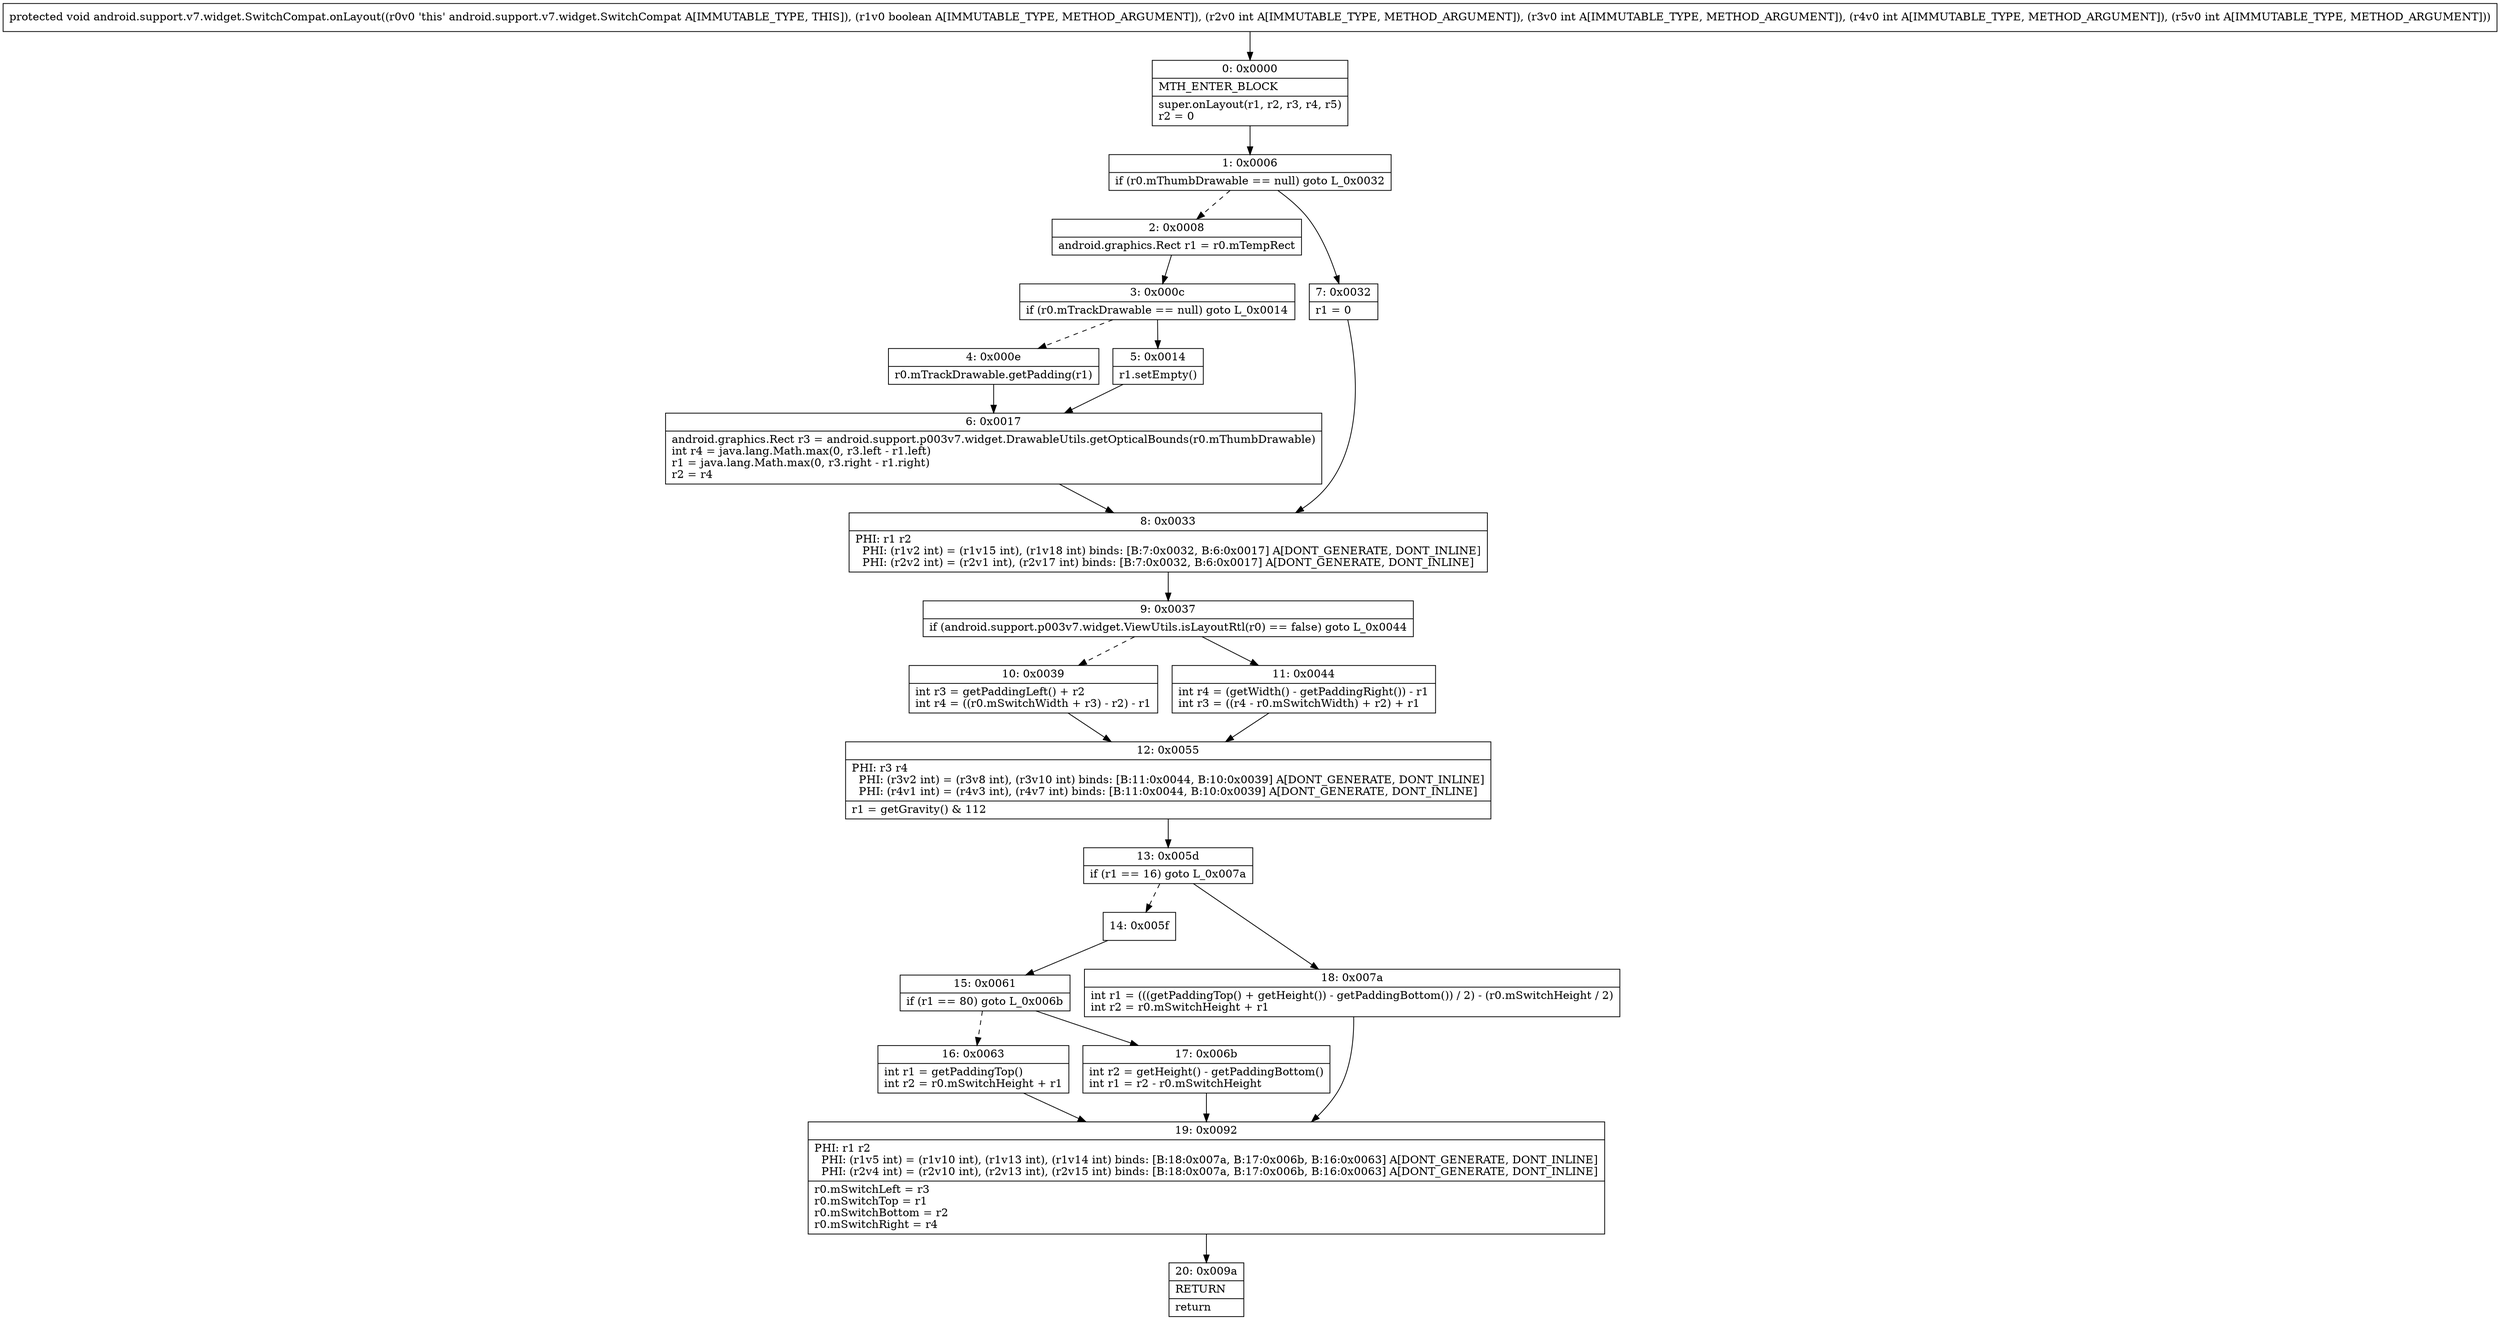 digraph "CFG forandroid.support.v7.widget.SwitchCompat.onLayout(ZIIII)V" {
Node_0 [shape=record,label="{0\:\ 0x0000|MTH_ENTER_BLOCK\l|super.onLayout(r1, r2, r3, r4, r5)\lr2 = 0\l}"];
Node_1 [shape=record,label="{1\:\ 0x0006|if (r0.mThumbDrawable == null) goto L_0x0032\l}"];
Node_2 [shape=record,label="{2\:\ 0x0008|android.graphics.Rect r1 = r0.mTempRect\l}"];
Node_3 [shape=record,label="{3\:\ 0x000c|if (r0.mTrackDrawable == null) goto L_0x0014\l}"];
Node_4 [shape=record,label="{4\:\ 0x000e|r0.mTrackDrawable.getPadding(r1)\l}"];
Node_5 [shape=record,label="{5\:\ 0x0014|r1.setEmpty()\l}"];
Node_6 [shape=record,label="{6\:\ 0x0017|android.graphics.Rect r3 = android.support.p003v7.widget.DrawableUtils.getOpticalBounds(r0.mThumbDrawable)\lint r4 = java.lang.Math.max(0, r3.left \- r1.left)\lr1 = java.lang.Math.max(0, r3.right \- r1.right)\lr2 = r4\l}"];
Node_7 [shape=record,label="{7\:\ 0x0032|r1 = 0\l}"];
Node_8 [shape=record,label="{8\:\ 0x0033|PHI: r1 r2 \l  PHI: (r1v2 int) = (r1v15 int), (r1v18 int) binds: [B:7:0x0032, B:6:0x0017] A[DONT_GENERATE, DONT_INLINE]\l  PHI: (r2v2 int) = (r2v1 int), (r2v17 int) binds: [B:7:0x0032, B:6:0x0017] A[DONT_GENERATE, DONT_INLINE]\l}"];
Node_9 [shape=record,label="{9\:\ 0x0037|if (android.support.p003v7.widget.ViewUtils.isLayoutRtl(r0) == false) goto L_0x0044\l}"];
Node_10 [shape=record,label="{10\:\ 0x0039|int r3 = getPaddingLeft() + r2\lint r4 = ((r0.mSwitchWidth + r3) \- r2) \- r1\l}"];
Node_11 [shape=record,label="{11\:\ 0x0044|int r4 = (getWidth() \- getPaddingRight()) \- r1\lint r3 = ((r4 \- r0.mSwitchWidth) + r2) + r1\l}"];
Node_12 [shape=record,label="{12\:\ 0x0055|PHI: r3 r4 \l  PHI: (r3v2 int) = (r3v8 int), (r3v10 int) binds: [B:11:0x0044, B:10:0x0039] A[DONT_GENERATE, DONT_INLINE]\l  PHI: (r4v1 int) = (r4v3 int), (r4v7 int) binds: [B:11:0x0044, B:10:0x0039] A[DONT_GENERATE, DONT_INLINE]\l|r1 = getGravity() & 112\l}"];
Node_13 [shape=record,label="{13\:\ 0x005d|if (r1 == 16) goto L_0x007a\l}"];
Node_14 [shape=record,label="{14\:\ 0x005f}"];
Node_15 [shape=record,label="{15\:\ 0x0061|if (r1 == 80) goto L_0x006b\l}"];
Node_16 [shape=record,label="{16\:\ 0x0063|int r1 = getPaddingTop()\lint r2 = r0.mSwitchHeight + r1\l}"];
Node_17 [shape=record,label="{17\:\ 0x006b|int r2 = getHeight() \- getPaddingBottom()\lint r1 = r2 \- r0.mSwitchHeight\l}"];
Node_18 [shape=record,label="{18\:\ 0x007a|int r1 = (((getPaddingTop() + getHeight()) \- getPaddingBottom()) \/ 2) \- (r0.mSwitchHeight \/ 2)\lint r2 = r0.mSwitchHeight + r1\l}"];
Node_19 [shape=record,label="{19\:\ 0x0092|PHI: r1 r2 \l  PHI: (r1v5 int) = (r1v10 int), (r1v13 int), (r1v14 int) binds: [B:18:0x007a, B:17:0x006b, B:16:0x0063] A[DONT_GENERATE, DONT_INLINE]\l  PHI: (r2v4 int) = (r2v10 int), (r2v13 int), (r2v15 int) binds: [B:18:0x007a, B:17:0x006b, B:16:0x0063] A[DONT_GENERATE, DONT_INLINE]\l|r0.mSwitchLeft = r3\lr0.mSwitchTop = r1\lr0.mSwitchBottom = r2\lr0.mSwitchRight = r4\l}"];
Node_20 [shape=record,label="{20\:\ 0x009a|RETURN\l|return\l}"];
MethodNode[shape=record,label="{protected void android.support.v7.widget.SwitchCompat.onLayout((r0v0 'this' android.support.v7.widget.SwitchCompat A[IMMUTABLE_TYPE, THIS]), (r1v0 boolean A[IMMUTABLE_TYPE, METHOD_ARGUMENT]), (r2v0 int A[IMMUTABLE_TYPE, METHOD_ARGUMENT]), (r3v0 int A[IMMUTABLE_TYPE, METHOD_ARGUMENT]), (r4v0 int A[IMMUTABLE_TYPE, METHOD_ARGUMENT]), (r5v0 int A[IMMUTABLE_TYPE, METHOD_ARGUMENT])) }"];
MethodNode -> Node_0;
Node_0 -> Node_1;
Node_1 -> Node_2[style=dashed];
Node_1 -> Node_7;
Node_2 -> Node_3;
Node_3 -> Node_4[style=dashed];
Node_3 -> Node_5;
Node_4 -> Node_6;
Node_5 -> Node_6;
Node_6 -> Node_8;
Node_7 -> Node_8;
Node_8 -> Node_9;
Node_9 -> Node_10[style=dashed];
Node_9 -> Node_11;
Node_10 -> Node_12;
Node_11 -> Node_12;
Node_12 -> Node_13;
Node_13 -> Node_14[style=dashed];
Node_13 -> Node_18;
Node_14 -> Node_15;
Node_15 -> Node_16[style=dashed];
Node_15 -> Node_17;
Node_16 -> Node_19;
Node_17 -> Node_19;
Node_18 -> Node_19;
Node_19 -> Node_20;
}

